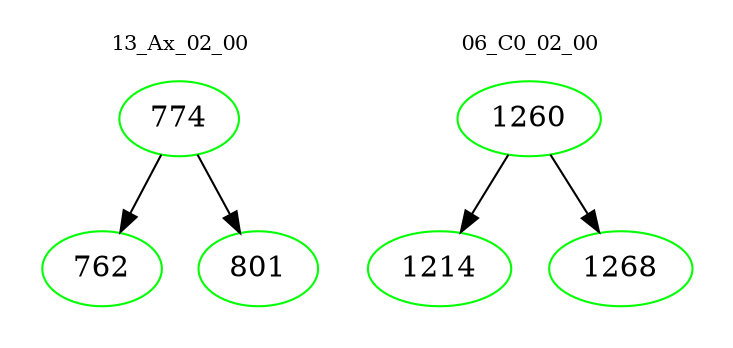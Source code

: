 digraph{
subgraph cluster_0 {
color = white
label = "13_Ax_02_00";
fontsize=10;
T0_774 [label="774", color="green"]
T0_774 -> T0_762 [color="black"]
T0_762 [label="762", color="green"]
T0_774 -> T0_801 [color="black"]
T0_801 [label="801", color="green"]
}
subgraph cluster_1 {
color = white
label = "06_C0_02_00";
fontsize=10;
T1_1260 [label="1260", color="green"]
T1_1260 -> T1_1214 [color="black"]
T1_1214 [label="1214", color="green"]
T1_1260 -> T1_1268 [color="black"]
T1_1268 [label="1268", color="green"]
}
}
